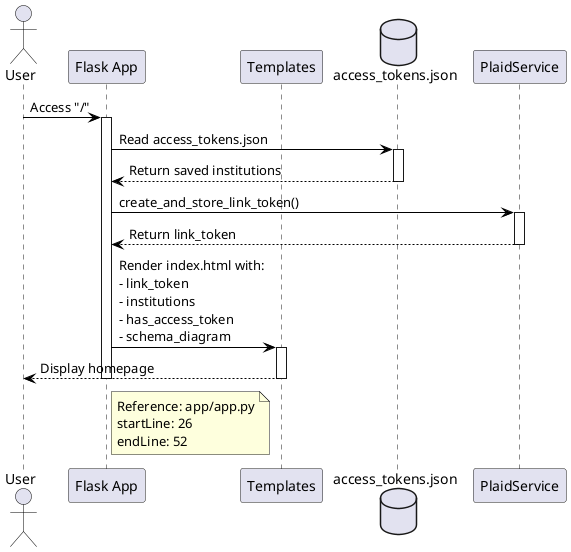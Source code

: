 @startuml Application Startup Flow

skinparam {
    BackgroundColor white
    ArrowColor black
    ActorBorderColor black
    LifelineBackgroundColor white
}

actor User
participant "Flask App" as App
participant "Templates" as Templates
database "access_tokens.json" as TokenFile
participant "PlaidService" as Plaid

User -> App: Access "/"
activate App

App -> TokenFile: Read access_tokens.json
activate TokenFile
TokenFile --> App: Return saved institutions
deactivate TokenFile

App -> Plaid: create_and_store_link_token()
activate Plaid
Plaid --> App: Return link_token
deactivate Plaid

App -> Templates: Render index.html with:\n- link_token\n- institutions\n- has_access_token\n- schema_diagram
activate Templates
Templates --> User: Display homepage
deactivate Templates

deactivate App

note right of App
  Reference: app/app.py
  startLine: 26
  endLine: 52
end note

@enduml 